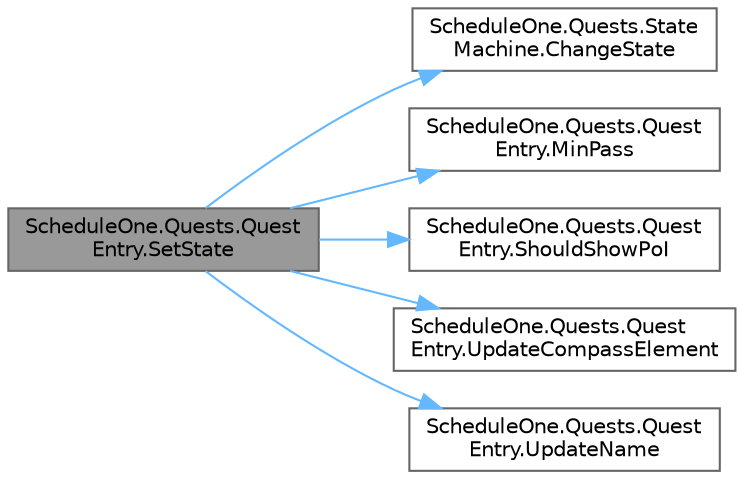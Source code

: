 digraph "ScheduleOne.Quests.QuestEntry.SetState"
{
 // LATEX_PDF_SIZE
  bgcolor="transparent";
  edge [fontname=Helvetica,fontsize=10,labelfontname=Helvetica,labelfontsize=10];
  node [fontname=Helvetica,fontsize=10,shape=box,height=0.2,width=0.4];
  rankdir="LR";
  Node1 [id="Node000001",label="ScheduleOne.Quests.Quest\lEntry.SetState",height=0.2,width=0.4,color="gray40", fillcolor="grey60", style="filled", fontcolor="black",tooltip=" "];
  Node1 -> Node2 [id="edge1_Node000001_Node000002",color="steelblue1",style="solid",tooltip=" "];
  Node2 [id="Node000002",label="ScheduleOne.Quests.State\lMachine.ChangeState",height=0.2,width=0.4,color="grey40", fillcolor="white", style="filled",URL="$class_schedule_one_1_1_quests_1_1_state_machine.html#adcd173055ce6a46128488b5ee2b2fcce",tooltip=" "];
  Node1 -> Node3 [id="edge2_Node000001_Node000003",color="steelblue1",style="solid",tooltip=" "];
  Node3 [id="Node000003",label="ScheduleOne.Quests.Quest\lEntry.MinPass",height=0.2,width=0.4,color="grey40", fillcolor="white", style="filled",URL="$class_schedule_one_1_1_quests_1_1_quest_entry.html#ac3ed2fbcb45f3c8b2c874ce044540f58",tooltip=" "];
  Node1 -> Node4 [id="edge3_Node000001_Node000004",color="steelblue1",style="solid",tooltip=" "];
  Node4 [id="Node000004",label="ScheduleOne.Quests.Quest\lEntry.ShouldShowPoI",height=0.2,width=0.4,color="grey40", fillcolor="white", style="filled",URL="$class_schedule_one_1_1_quests_1_1_quest_entry.html#a7ccd492c065e8801406cfdf9f151dada",tooltip=" "];
  Node1 -> Node5 [id="edge4_Node000001_Node000005",color="steelblue1",style="solid",tooltip=" "];
  Node5 [id="Node000005",label="ScheduleOne.Quests.Quest\lEntry.UpdateCompassElement",height=0.2,width=0.4,color="grey40", fillcolor="white", style="filled",URL="$class_schedule_one_1_1_quests_1_1_quest_entry.html#a09d85f68220ef8530a5a85031a347187",tooltip=" "];
  Node1 -> Node6 [id="edge5_Node000001_Node000006",color="steelblue1",style="solid",tooltip=" "];
  Node6 [id="Node000006",label="ScheduleOne.Quests.Quest\lEntry.UpdateName",height=0.2,width=0.4,color="grey40", fillcolor="white", style="filled",URL="$class_schedule_one_1_1_quests_1_1_quest_entry.html#aaf4a2f50517b18c5ad94d8347079eafa",tooltip=" "];
}
